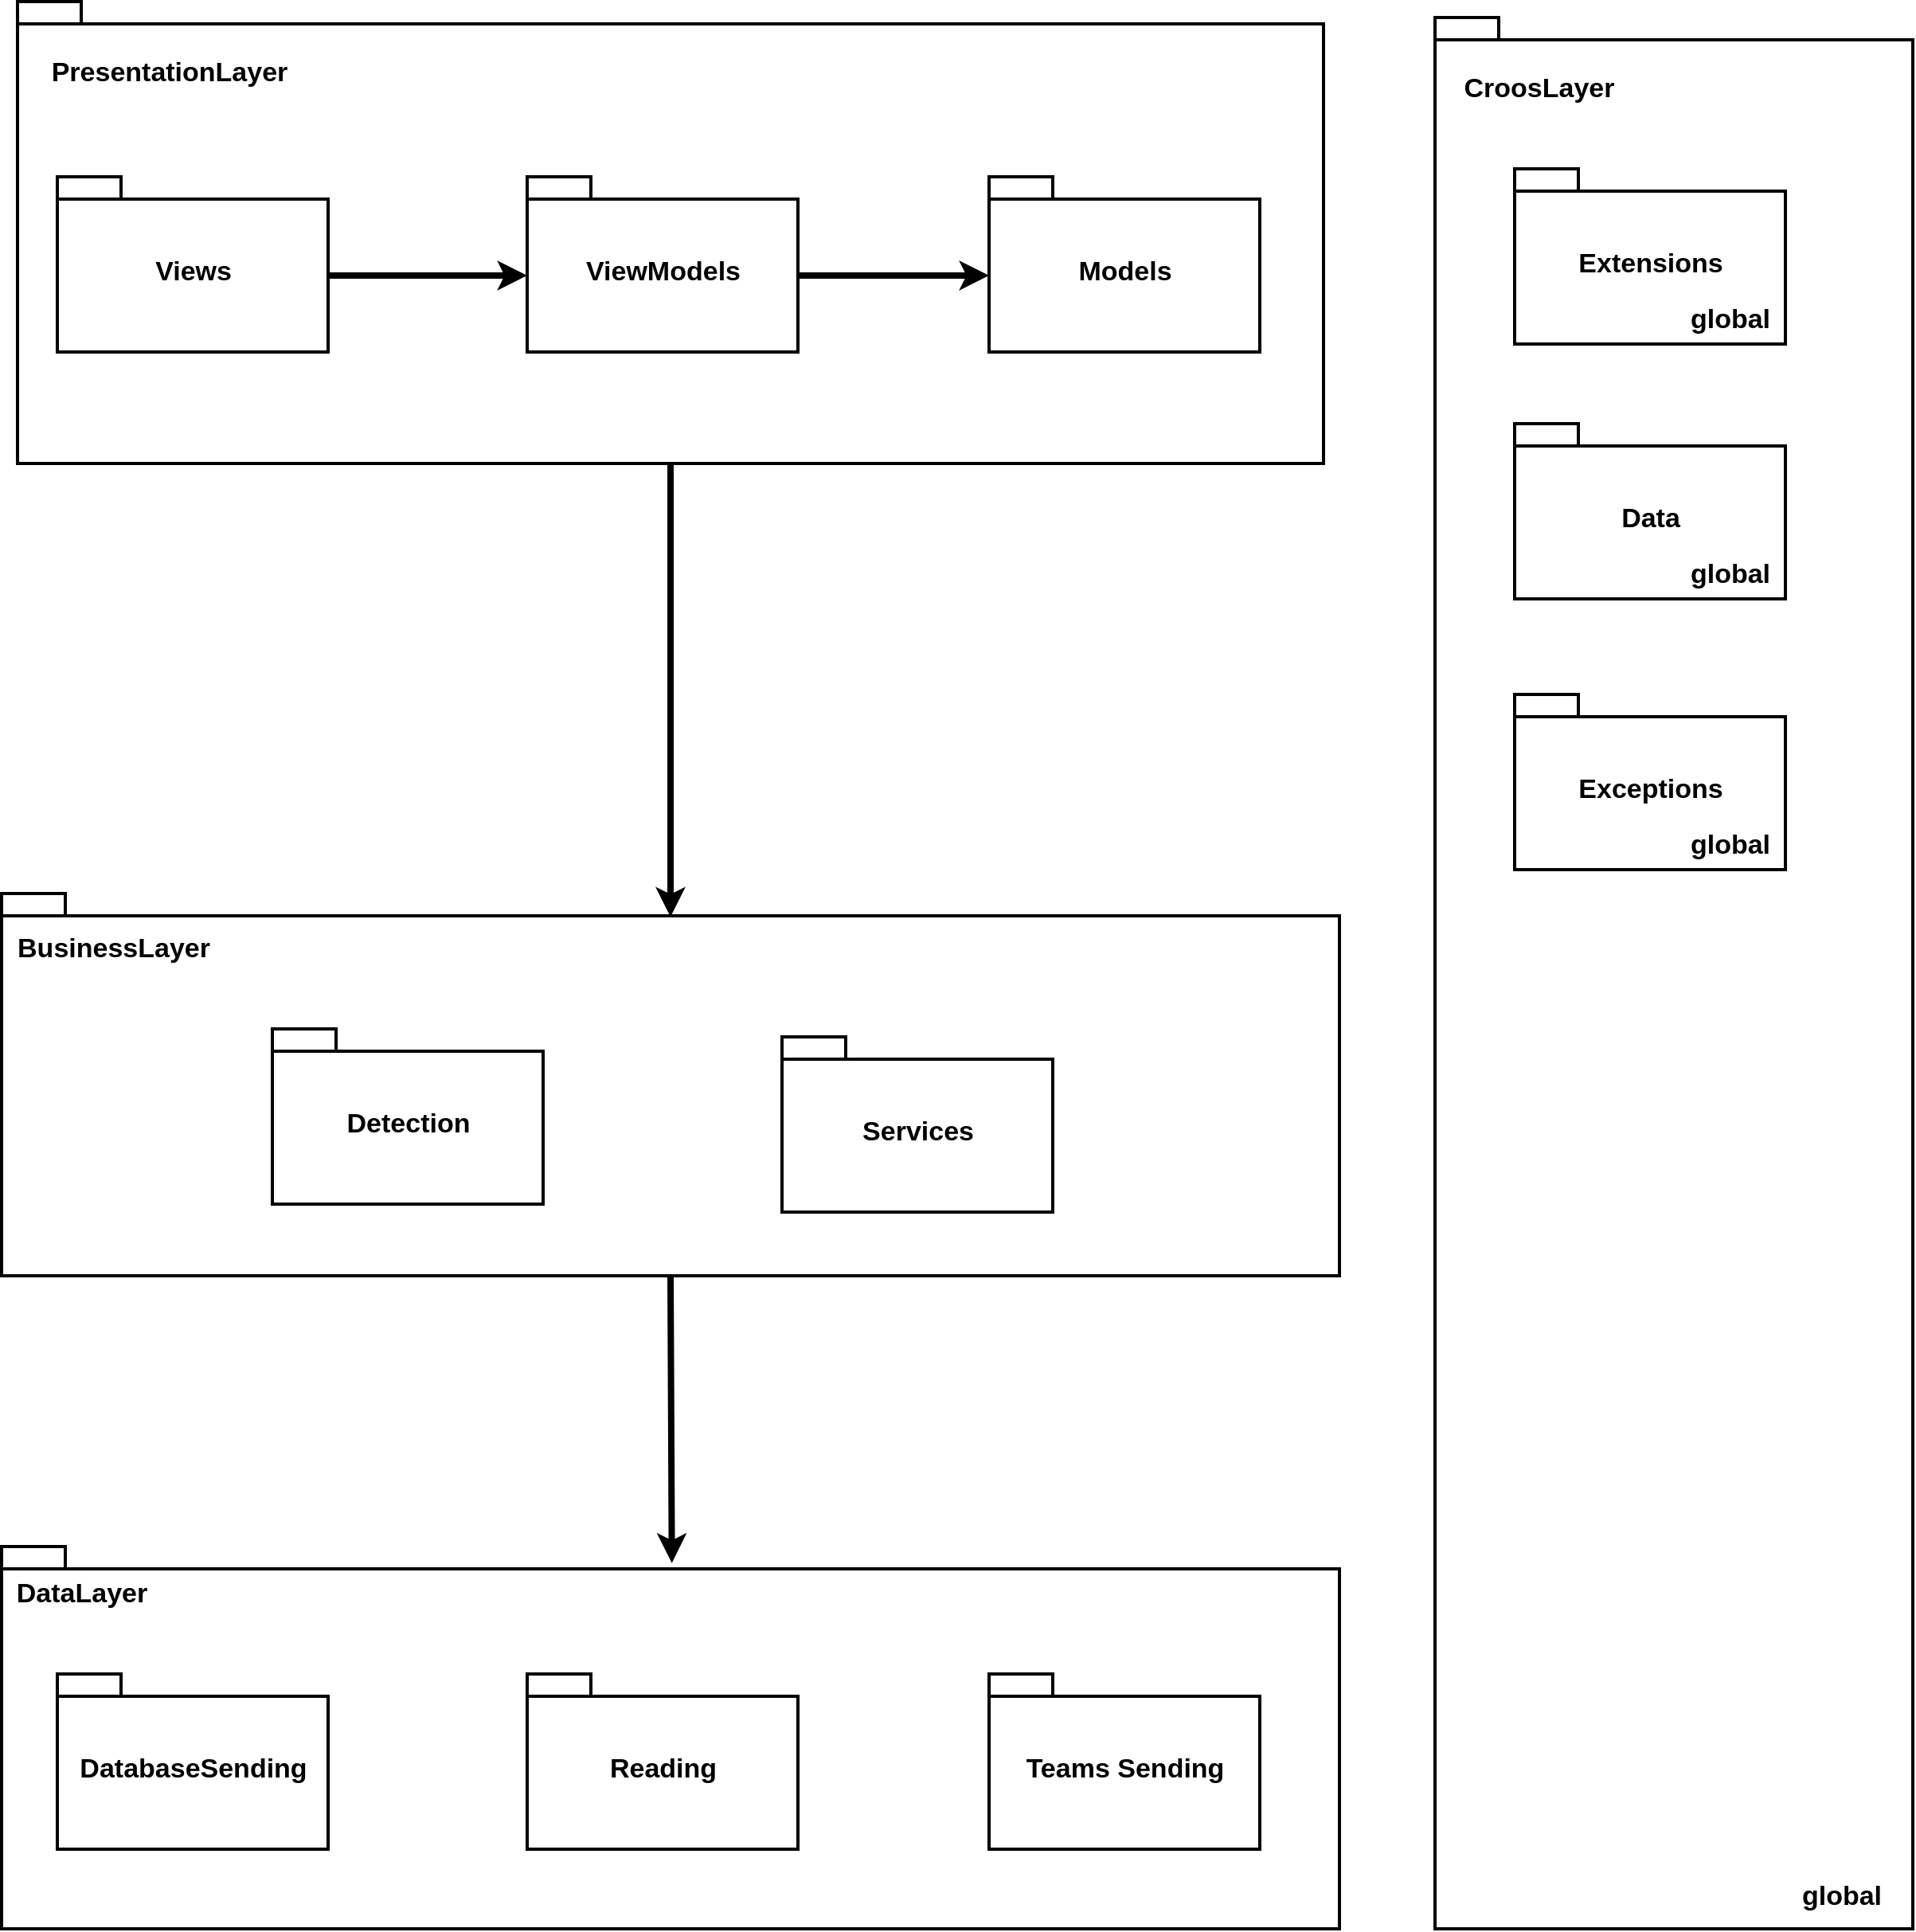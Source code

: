 <mxfile version="17.4.0" type="device" pages="12"><diagram id="uZn1nnilc6jTnXKqhV-1" name="Packets"><mxGraphModel dx="3197" dy="2484" grid="1" gridSize="10" guides="1" tooltips="1" connect="1" arrows="1" fold="1" page="1" pageScale="1" pageWidth="827" pageHeight="1169" math="0" shadow="0"><root><mxCell id="0"/><mxCell id="1" parent="0"/><mxCell id="rVHGTnqeHP26WArtt4Kz-37" style="edgeStyle=none;rounded=0;orthogonalLoop=1;jettySize=auto;html=1;exitX=0.5;exitY=1;exitDx=0;exitDy=0;exitPerimeter=0;fontSize=17;strokeWidth=4;entryX=0.5;entryY=0.061;entryDx=0;entryDy=0;entryPerimeter=0;" parent="1" source="rVHGTnqeHP26WArtt4Kz-1" target="rVHGTnqeHP26WArtt4Kz-3" edge="1"><mxGeometry relative="1" as="geometry"/></mxCell><mxCell id="rVHGTnqeHP26WArtt4Kz-1" value="" style="shape=folder;fontStyle=1;spacingTop=10;tabWidth=40;tabHeight=14;tabPosition=left;html=1;fontSize=17;fillColor=#FFFFFF;strokeWidth=2;" parent="1" vertex="1"><mxGeometry x="-160" y="-60" width="820" height="290" as="geometry"/></mxCell><mxCell id="rVHGTnqeHP26WArtt4Kz-2" value="PresentationLayer" style="text;html=1;align=center;verticalAlign=middle;resizable=0;points=[];autosize=1;strokeColor=none;fillColor=none;fontSize=17;fontStyle=1;strokeWidth=2;" parent="1" vertex="1"><mxGeometry x="-145" y="-30" width="160" height="30" as="geometry"/></mxCell><mxCell id="rVHGTnqeHP26WArtt4Kz-38" style="edgeStyle=none;rounded=0;orthogonalLoop=1;jettySize=auto;html=1;exitX=0.5;exitY=1;exitDx=0;exitDy=0;exitPerimeter=0;entryX=0.501;entryY=0.043;entryDx=0;entryDy=0;entryPerimeter=0;fontSize=17;strokeWidth=4;" parent="1" source="rVHGTnqeHP26WArtt4Kz-3" target="rVHGTnqeHP26WArtt4Kz-5" edge="1"><mxGeometry relative="1" as="geometry"/></mxCell><mxCell id="rVHGTnqeHP26WArtt4Kz-3" value="" style="shape=folder;fontStyle=1;spacingTop=10;tabWidth=40;tabHeight=14;tabPosition=left;html=1;fontSize=17;fillColor=#FFFFFF;strokeWidth=2;" parent="1" vertex="1"><mxGeometry x="-170" y="500" width="840" height="240" as="geometry"/></mxCell><mxCell id="rVHGTnqeHP26WArtt4Kz-4" value="BusinessLayer" style="text;html=1;align=center;verticalAlign=middle;resizable=0;points=[];autosize=1;strokeColor=none;fillColor=none;fontSize=17;fontStyle=1;strokeWidth=2;" parent="1" vertex="1"><mxGeometry x="-170" y="520" width="140" height="30" as="geometry"/></mxCell><mxCell id="rVHGTnqeHP26WArtt4Kz-5" value="" style="shape=folder;fontStyle=1;spacingTop=10;tabWidth=40;tabHeight=14;tabPosition=left;html=1;fontSize=17;fillColor=#FFFFFF;strokeWidth=2;" parent="1" vertex="1"><mxGeometry x="-170" y="910" width="840" height="240" as="geometry"/></mxCell><mxCell id="rVHGTnqeHP26WArtt4Kz-6" value="DataLayer" style="text;html=1;align=center;verticalAlign=middle;resizable=0;points=[];autosize=1;strokeColor=none;fillColor=none;fontSize=17;fontStyle=1;strokeWidth=2;" parent="1" vertex="1"><mxGeometry x="-170" y="925" width="100" height="30" as="geometry"/></mxCell><mxCell id="rVHGTnqeHP26WArtt4Kz-7" value="" style="shape=folder;fontStyle=1;spacingTop=10;tabWidth=40;tabHeight=14;tabPosition=left;html=1;fontSize=17;fillColor=#FFFFFF;strokeWidth=2;" parent="1" vertex="1"><mxGeometry x="730" y="-50" width="300" height="1200" as="geometry"/></mxCell><mxCell id="rVHGTnqeHP26WArtt4Kz-8" value="CroosLayer" style="text;html=1;align=center;verticalAlign=middle;resizable=0;points=[];autosize=1;strokeColor=none;fillColor=none;fontSize=17;fontStyle=1;strokeWidth=2;" parent="1" vertex="1"><mxGeometry x="740" y="-20" width="110" height="30" as="geometry"/></mxCell><mxCell id="rVHGTnqeHP26WArtt4Kz-12" style="edgeStyle=orthogonalEdgeStyle;rounded=0;orthogonalLoop=1;jettySize=auto;html=1;exitX=0;exitY=0;exitDx=170;exitDy=62;exitPerimeter=0;entryX=0;entryY=0;entryDx=0;entryDy=62;entryPerimeter=0;fontSize=17;strokeWidth=4;fontStyle=1" parent="1" source="rVHGTnqeHP26WArtt4Kz-9" target="rVHGTnqeHP26WArtt4Kz-10" edge="1"><mxGeometry relative="1" as="geometry"/></mxCell><mxCell id="rVHGTnqeHP26WArtt4Kz-9" value="Views" style="shape=folder;fontStyle=1;spacingTop=10;tabWidth=40;tabHeight=14;tabPosition=left;html=1;fontSize=17;fillColor=#FFFFFF;strokeWidth=2;" parent="1" vertex="1"><mxGeometry x="-135" y="50" width="170" height="110" as="geometry"/></mxCell><mxCell id="rVHGTnqeHP26WArtt4Kz-13" style="edgeStyle=orthogonalEdgeStyle;rounded=0;orthogonalLoop=1;jettySize=auto;html=1;exitX=0;exitY=0;exitDx=170;exitDy=62;exitPerimeter=0;entryX=0;entryY=0;entryDx=0;entryDy=62;entryPerimeter=0;fontSize=17;strokeWidth=4;fontStyle=1" parent="1" source="rVHGTnqeHP26WArtt4Kz-10" target="rVHGTnqeHP26WArtt4Kz-11" edge="1"><mxGeometry relative="1" as="geometry"/></mxCell><mxCell id="rVHGTnqeHP26WArtt4Kz-10" value="ViewModels" style="shape=folder;fontStyle=1;spacingTop=10;tabWidth=40;tabHeight=14;tabPosition=left;html=1;fontSize=17;fillColor=#FFFFFF;strokeWidth=2;" parent="1" vertex="1"><mxGeometry x="160" y="50" width="170" height="110" as="geometry"/></mxCell><mxCell id="rVHGTnqeHP26WArtt4Kz-11" value="Models" style="shape=folder;fontStyle=1;spacingTop=10;tabWidth=40;tabHeight=14;tabPosition=left;html=1;fontSize=17;fillColor=#FFFFFF;strokeWidth=2;" parent="1" vertex="1"><mxGeometry x="450" y="50" width="170" height="110" as="geometry"/></mxCell><mxCell id="rVHGTnqeHP26WArtt4Kz-16" value="Detection" style="shape=folder;fontStyle=1;spacingTop=10;tabWidth=40;tabHeight=14;tabPosition=left;html=1;fontSize=17;fillColor=#FFFFFF;strokeWidth=2;" parent="1" vertex="1"><mxGeometry y="585" width="170" height="110" as="geometry"/></mxCell><mxCell id="rVHGTnqeHP26WArtt4Kz-18" value="DatabaseSending" style="shape=folder;fontStyle=1;spacingTop=10;tabWidth=40;tabHeight=14;tabPosition=left;html=1;fontSize=17;fillColor=#FFFFFF;strokeWidth=2;" parent="1" vertex="1"><mxGeometry x="-135" y="990" width="170" height="110" as="geometry"/></mxCell><mxCell id="rVHGTnqeHP26WArtt4Kz-19" value="Teams Sending" style="shape=folder;fontStyle=1;spacingTop=10;tabWidth=40;tabHeight=14;tabPosition=left;html=1;fontSize=17;fillColor=#FFFFFF;strokeWidth=2;" parent="1" vertex="1"><mxGeometry x="450" y="990" width="170" height="110" as="geometry"/></mxCell><mxCell id="rVHGTnqeHP26WArtt4Kz-20" value="Reading" style="shape=folder;fontStyle=1;spacingTop=10;tabWidth=40;tabHeight=14;tabPosition=left;html=1;fontSize=17;fillColor=#FFFFFF;strokeWidth=2;" parent="1" vertex="1"><mxGeometry x="160" y="990" width="170" height="110" as="geometry"/></mxCell><mxCell id="rVHGTnqeHP26WArtt4Kz-21" value="Services" style="shape=folder;fontStyle=1;spacingTop=10;tabWidth=40;tabHeight=14;tabPosition=left;html=1;fontSize=17;fillColor=#FFFFFF;strokeWidth=2;" parent="1" vertex="1"><mxGeometry x="320" y="590" width="170" height="110" as="geometry"/></mxCell><mxCell id="rVHGTnqeHP26WArtt4Kz-29" value="global" style="text;html=1;align=center;verticalAlign=middle;resizable=0;points=[];autosize=1;strokeColor=none;fillColor=none;fontSize=17;fontStyle=1;strokeWidth=2;" parent="1" vertex="1"><mxGeometry x="950" y="1115" width="70" height="30" as="geometry"/></mxCell><mxCell id="rVHGTnqeHP26WArtt4Kz-34" value="Extensions" style="shape=folder;fontStyle=1;spacingTop=10;tabWidth=40;tabHeight=14;tabPosition=left;html=1;fontSize=17;strokeWidth=2;" parent="1" vertex="1"><mxGeometry x="780" y="45" width="170" height="110" as="geometry"/></mxCell><mxCell id="rVHGTnqeHP26WArtt4Kz-35" value="Data" style="shape=folder;fontStyle=1;spacingTop=10;tabWidth=40;tabHeight=14;tabPosition=left;html=1;fontSize=17;strokeWidth=2;" parent="1" vertex="1"><mxGeometry x="780" y="205" width="170" height="110" as="geometry"/></mxCell><mxCell id="rVHGTnqeHP26WArtt4Kz-36" value="Exceptions" style="shape=folder;fontStyle=1;spacingTop=10;tabWidth=40;tabHeight=14;tabPosition=left;html=1;fontSize=17;strokeWidth=2;" parent="1" vertex="1"><mxGeometry x="780" y="375" width="170" height="110" as="geometry"/></mxCell><mxCell id="w_6dGy4madWuGHvE8Zjz-3" value="global" style="text;html=1;align=center;verticalAlign=middle;resizable=0;points=[];autosize=1;strokeColor=none;fillColor=none;fontSize=17;fontStyle=1;strokeWidth=2;" parent="1" vertex="1"><mxGeometry x="880" y="455" width="70" height="30" as="geometry"/></mxCell><mxCell id="w_6dGy4madWuGHvE8Zjz-4" value="global" style="text;html=1;align=center;verticalAlign=middle;resizable=0;points=[];autosize=1;strokeColor=none;fillColor=none;fontSize=17;fontStyle=1;strokeWidth=2;" parent="1" vertex="1"><mxGeometry x="880" y="285" width="70" height="30" as="geometry"/></mxCell><mxCell id="w_6dGy4madWuGHvE8Zjz-5" value="global" style="text;html=1;align=center;verticalAlign=middle;resizable=0;points=[];autosize=1;strokeColor=none;fillColor=none;fontSize=17;fontStyle=1;strokeWidth=2;" parent="1" vertex="1"><mxGeometry x="880" y="125" width="70" height="30" as="geometry"/></mxCell></root></mxGraphModel></diagram><diagram id="lVbMk45v3q8_m3Y6EUMq" name="Models"><mxGraphModel dx="2605" dy="986" grid="1" gridSize="10" guides="1" tooltips="1" connect="1" arrows="1" fold="1" page="1" pageScale="1" pageWidth="827" pageHeight="1169" math="0" shadow="0"><root><mxCell id="0"/><mxCell id="1" parent="0"/><mxCell id="05B9P-WUZT3QeuVyk3-e-6" value="Хранит" style="edgeStyle=orthogonalEdgeStyle;rounded=0;orthogonalLoop=1;jettySize=auto;html=1;exitX=1;exitY=0.5;exitDx=0;exitDy=0;entryX=0.25;entryY=1;entryDx=0;entryDy=0;fontSize=17;endArrow=block;endFill=1;startSize=6;endSize=14;strokeWidth=2;" parent="1" source="Pwsf_MeEl19vd4MY9JQ1-3" target="05B9P-WUZT3QeuVyk3-e-4" edge="1"><mxGeometry relative="1" as="geometry"><Array as="points"><mxPoint x="690" y="540"/></Array></mxGeometry></mxCell><mxCell id="05B9P-WUZT3QeuVyk3-e-19" value="Создаёт" style="edgeStyle=orthogonalEdgeStyle;rounded=0;orthogonalLoop=1;jettySize=auto;html=1;exitX=1;exitY=0.75;exitDx=0;exitDy=0;fontSize=17;endArrow=block;endFill=1;startSize=6;endSize=14;strokeWidth=2;entryX=0.5;entryY=0;entryDx=0;entryDy=0;" parent="1" source="05B9P-WUZT3QeuVyk3-e-4" target="05B9P-WUZT3QeuVyk3-e-20" edge="1"><mxGeometry relative="1" as="geometry"><mxPoint x="390" y="670" as="targetPoint"/></mxGeometry></mxCell><mxCell id="Pwsf_MeEl19vd4MY9JQ1-3" value="DetectionZonesModel" style="rounded=0;whiteSpace=wrap;html=1;fontSize=17;fontStyle=1" parent="1" vertex="1"><mxGeometry x="290" y="500" width="200" height="80" as="geometry"/></mxCell><mxCell id="05B9P-WUZT3QeuVyk3-e-10" value="Создаёт" style="edgeStyle=orthogonalEdgeStyle;rounded=0;orthogonalLoop=1;jettySize=auto;html=1;exitX=0.5;exitY=0;exitDx=0;exitDy=0;entryX=0.5;entryY=1;entryDx=0;entryDy=0;fontSize=17;endArrow=block;endFill=1;startSize=6;endSize=14;strokeWidth=2;" parent="1" source="Pwsf_MeEl19vd4MY9JQ1-7" target="05B9P-WUZT3QeuVyk3-e-4" edge="1"><mxGeometry relative="1" as="geometry"/></mxCell><mxCell id="Pwsf_MeEl19vd4MY9JQ1-7" value="ZoneFactory" style="rounded=0;whiteSpace=wrap;html=1;fontSize=17;fontStyle=1" parent="1" vertex="1"><mxGeometry x="640" y="600" width="200" height="80" as="geometry"/></mxCell><mxCell id="Pwsf_MeEl19vd4MY9JQ1-8" value="SettingsModel" style="rounded=0;whiteSpace=wrap;html=1;fontSize=17;fontStyle=1" parent="1" vertex="1"><mxGeometry x="50" y="360" width="200" height="80" as="geometry"/></mxCell><mxCell id="05B9P-WUZT3QeuVyk3-e-18" value="Создаёт" style="edgeStyle=orthogonalEdgeStyle;rounded=0;orthogonalLoop=1;jettySize=auto;html=1;exitX=0.5;exitY=1;exitDx=0;exitDy=0;entryX=0.5;entryY=0;entryDx=0;entryDy=0;fontSize=17;endArrow=block;endFill=1;startSize=6;endSize=14;strokeWidth=2;" parent="1" source="05B9P-WUZT3QeuVyk3-e-1" target="05B9P-WUZT3QeuVyk3-e-17" edge="1"><mxGeometry relative="1" as="geometry"/></mxCell><mxCell id="05B9P-WUZT3QeuVyk3-e-1" value="DetectionModel" style="rounded=0;whiteSpace=wrap;html=1;fontSize=17;fontStyle=1" parent="1" vertex="1"><mxGeometry x="50" y="500" width="200" height="80" as="geometry"/></mxCell><mxCell id="05B9P-WUZT3QeuVyk3-e-4" value="Zone" style="rounded=0;whiteSpace=wrap;html=1;fontSize=17;fontStyle=1" parent="1" vertex="1"><mxGeometry x="640" y="420" width="200" height="80" as="geometry"/></mxCell><mxCell id="BBI9Ho5Rjt9mncwX-5yS-2" style="edgeStyle=orthogonalEdgeStyle;rounded=0;orthogonalLoop=1;jettySize=auto;html=1;exitX=0.5;exitY=1;exitDx=0;exitDy=0;entryX=0.5;entryY=0;entryDx=0;entryDy=0;fontSize=17;endArrow=block;endFill=1;startSize=6;endSize=14;strokeWidth=2;" parent="1" source="05B9P-WUZT3QeuVyk3-e-11" target="BBI9Ho5Rjt9mncwX-5yS-1" edge="1"><mxGeometry relative="1" as="geometry"/></mxCell><mxCell id="BBI9Ho5Rjt9mncwX-5yS-3" value="Создаёт" style="edgeLabel;html=1;align=center;verticalAlign=middle;resizable=0;points=[];fontSize=17;" parent="BBI9Ho5Rjt9mncwX-5yS-2" vertex="1" connectable="0"><mxGeometry x="-0.268" relative="1" as="geometry"><mxPoint as="offset"/></mxGeometry></mxCell><mxCell id="05B9P-WUZT3QeuVyk3-e-11" value="QueriesModel" style="rounded=0;whiteSpace=wrap;html=1;fontSize=17;fontStyle=1" parent="1" vertex="1"><mxGeometry x="-200" y="500" width="200" height="80" as="geometry"/></mxCell><mxCell id="05B9P-WUZT3QeuVyk3-e-17" value="HumanWithRoi" style="rounded=0;whiteSpace=wrap;html=1;fontSize=17;fontStyle=1" parent="1" vertex="1"><mxGeometry x="50" y="670" width="200" height="80" as="geometry"/></mxCell><mxCell id="05B9P-WUZT3QeuVyk3-e-20" value="HumanCheckResult" style="rounded=0;whiteSpace=wrap;html=1;fontSize=17;fontStyle=1" parent="1" vertex="1"><mxGeometry x="800" y="760" width="200" height="80" as="geometry"/></mxCell><mxCell id="RXeYNyWutmVe1sx_dvgy-1" value="SelectableBodyPart" style="rounded=0;whiteSpace=wrap;html=1;fontSize=17;fontStyle=1" parent="1" vertex="1"><mxGeometry x="640" y="200" width="200" height="80" as="geometry"/></mxCell><mxCell id="RXeYNyWutmVe1sx_dvgy-4" value="Создаёт" style="edgeStyle=orthogonalEdgeStyle;rounded=0;orthogonalLoop=1;jettySize=auto;html=1;exitX=1;exitY=0.5;exitDx=0;exitDy=0;entryX=1;entryY=0.5;entryDx=0;entryDy=0;fontSize=17;endArrow=block;endFill=1;startSize=6;endSize=14;strokeWidth=2;" parent="1" source="05B9P-WUZT3QeuVyk3-e-4" target="RXeYNyWutmVe1sx_dvgy-1" edge="1"><mxGeometry relative="1" as="geometry"><mxPoint x="750" y="610" as="sourcePoint"/><mxPoint x="750" y="510" as="targetPoint"/><Array as="points"><mxPoint x="910" y="460"/><mxPoint x="910" y="240"/></Array></mxGeometry></mxCell><mxCell id="BBI9Ho5Rjt9mncwX-5yS-4" value="Анализирует" style="edgeStyle=orthogonalEdgeStyle;rounded=0;orthogonalLoop=1;jettySize=auto;html=1;exitX=1;exitY=0.5;exitDx=0;exitDy=0;entryX=0;entryY=0.5;entryDx=0;entryDy=0;fontSize=17;endArrow=block;endFill=1;startSize=6;endSize=14;strokeWidth=2;" parent="1" source="BBI9Ho5Rjt9mncwX-5yS-1" target="05B9P-WUZT3QeuVyk3-e-20" edge="1"><mxGeometry relative="1" as="geometry"/></mxCell><mxCell id="BBI9Ho5Rjt9mncwX-5yS-1" value="Query" style="rounded=0;whiteSpace=wrap;html=1;fontSize=17;fontStyle=1" parent="1" vertex="1"><mxGeometry x="-200" y="760" width="200" height="80" as="geometry"/></mxCell></root></mxGraphModel></diagram><diagram id="eccBWpAx4H5GI1JZVXms" name="ViewModels"><mxGraphModel dx="2500" dy="2097" grid="1" gridSize="10" guides="1" tooltips="1" connect="1" arrows="1" fold="1" page="1" pageScale="1" pageWidth="827" pageHeight="1169" math="0" shadow="0"><root><mxCell id="0"/><mxCell id="1" parent="0"/><mxCell id="mF8u1LyoYfnVITgFCpwh-1" value="ShellViewModel" style="rounded=0;whiteSpace=wrap;html=1;fontSize=17;fontStyle=1" parent="1" vertex="1"><mxGeometry x="80" y="120" width="200" height="80" as="geometry"/></mxCell><mxCell id="mF8u1LyoYfnVITgFCpwh-2" value="ZoneConsumer" style="rounded=0;whiteSpace=wrap;html=1;fontSize=17;fontStyle=1" parent="1" vertex="1"><mxGeometry x="-170" y="120" width="200" height="80" as="geometry"/></mxCell><mxCell id="cVGPGwTRxzzX_lsUKX8O-2" value="DetectionZonesViewModel" style="rounded=0;whiteSpace=wrap;html=1;fontSize=17;fontStyle=1" parent="1" vertex="1"><mxGeometry x="80" y="-40" width="220" height="80" as="geometry"/></mxCell><mxCell id="cVGPGwTRxzzX_lsUKX8O-4" value="OpenCameraDialogViewModel" style="rounded=0;whiteSpace=wrap;html=1;fontSize=17;fontStyle=1" parent="1" vertex="1"><mxGeometry x="360" y="-40" width="280" height="80" as="geometry"/></mxCell><mxCell id="cVGPGwTRxzzX_lsUKX8O-9" style="edgeStyle=orthogonalEdgeStyle;rounded=0;orthogonalLoop=1;jettySize=auto;html=1;exitX=0.5;exitY=0;exitDx=0;exitDy=0;fontSize=17;endArrow=block;endFill=0;startSize=6;endSize=14;strokeWidth=2;entryX=0;entryY=0.5;entryDx=0;entryDy=0;" parent="1" source="cVGPGwTRxzzX_lsUKX8O-5" target="mF8u1LyoYfnVITgFCpwh-2" edge="1"><mxGeometry relative="1" as="geometry"><mxPoint x="-200" y="200" as="targetPoint"/><Array as="points"><mxPoint x="-250" y="160"/></Array></mxGeometry></mxCell><mxCell id="Gm1gbn7dVcfFZR_8BNUo-9" value="Наследует" style="edgeLabel;html=1;align=center;verticalAlign=middle;resizable=0;points=[];fontSize=17;" parent="cVGPGwTRxzzX_lsUKX8O-9" vertex="1" connectable="0"><mxGeometry x="-0.684" relative="1" as="geometry"><mxPoint as="offset"/></mxGeometry></mxCell><mxCell id="cVGPGwTRxzzX_lsUKX8O-5" value="DetectionViewModel" style="rounded=0;whiteSpace=wrap;html=1;fontSize=17;fontStyle=1" parent="1" vertex="1"><mxGeometry x="-350" y="240" width="200" height="80" as="geometry"/></mxCell><mxCell id="cVGPGwTRxzzX_lsUKX8O-8" style="edgeStyle=orthogonalEdgeStyle;rounded=0;orthogonalLoop=1;jettySize=auto;html=1;exitX=0.5;exitY=1;exitDx=0;exitDy=0;entryX=0;entryY=0.5;entryDx=0;entryDy=0;fontSize=17;endArrow=block;endFill=0;startSize=6;endSize=14;strokeWidth=2;" parent="1" source="cVGPGwTRxzzX_lsUKX8O-7" target="mF8u1LyoYfnVITgFCpwh-2" edge="1"><mxGeometry relative="1" as="geometry"/></mxCell><mxCell id="Gm1gbn7dVcfFZR_8BNUo-10" value="Наследует" style="edgeLabel;html=1;align=center;verticalAlign=middle;resizable=0;points=[];fontSize=17;" parent="cVGPGwTRxzzX_lsUKX8O-8" vertex="1" connectable="0"><mxGeometry x="-0.838" y="-1" relative="1" as="geometry"><mxPoint x="1" y="6" as="offset"/></mxGeometry></mxCell><mxCell id="cVGPGwTRxzzX_lsUKX8O-7" value="ZonesViewModel" style="rounded=0;whiteSpace=wrap;html=1;fontSize=17;fontStyle=1" parent="1" vertex="1"><mxGeometry x="-360" y="20" width="220" height="80" as="geometry"/></mxCell><mxCell id="cVGPGwTRxzzX_lsUKX8O-11" value="HumansViewModel" style="rounded=0;whiteSpace=wrap;html=1;fontSize=17;fontStyle=1" parent="1" vertex="1"><mxGeometry x="360" y="120" width="220" height="80" as="geometry"/></mxCell><mxCell id="cVGPGwTRxzzX_lsUKX8O-13" value="SettingsViewModel" style="rounded=0;whiteSpace=wrap;html=1;fontSize=17;fontStyle=1" parent="1" vertex="1"><mxGeometry x="80" y="280" width="200" height="80" as="geometry"/></mxCell><mxCell id="toN-zKefWfEr1zlp0T6L-4" value="&lt;span&gt;QueriesViewModel&lt;/span&gt;" style="rounded=0;whiteSpace=wrap;html=1;fontSize=17;fontStyle=1" vertex="1" parent="1"><mxGeometry x="360" y="280" width="200" height="80" as="geometry"/></mxCell></root></mxGraphModel></diagram><diagram id="ZwteJK--eHnxEDnkf1O6" name="Views"><mxGraphModel dx="2249" dy="789" grid="1" gridSize="10" guides="1" tooltips="1" connect="1" arrows="1" fold="1" page="1" pageScale="1" pageWidth="827" pageHeight="1169" math="0" shadow="0"><root><mxCell id="0"/><mxCell id="1" parent="0"/><mxCell id="0LN0Os0TlgbcNT7TuWBF-3" style="edgeStyle=orthogonalEdgeStyle;rounded=0;orthogonalLoop=1;jettySize=auto;html=1;exitX=0.5;exitY=0;exitDx=0;exitDy=0;entryX=0.5;entryY=1;entryDx=0;entryDy=0;fontSize=17;endArrow=block;endFill=1;startSize=6;endSize=14;strokeWidth=2;" parent="1" source="0LN0Os0TlgbcNT7TuWBF-1" target="0LN0Os0TlgbcNT7TuWBF-2" edge="1"><mxGeometry relative="1" as="geometry"/></mxCell><mxCell id="c0GDDBGlBjeldphuzk5E-3" value="Создаёт" style="edgeLabel;html=1;align=center;verticalAlign=middle;resizable=0;points=[];fontSize=17;" parent="0LN0Os0TlgbcNT7TuWBF-3" vertex="1" connectable="0"><mxGeometry x="-0.268" y="-2" relative="1" as="geometry"><mxPoint as="offset"/></mxGeometry></mxCell><mxCell id="0LN0Os0TlgbcNT7TuWBF-17" style="edgeStyle=orthogonalEdgeStyle;rounded=0;orthogonalLoop=1;jettySize=auto;html=1;exitX=0;exitY=0.5;exitDx=0;exitDy=0;entryX=1;entryY=0.5;entryDx=0;entryDy=0;fontSize=17;endArrow=block;endFill=1;startSize=6;endSize=14;strokeWidth=2;" parent="1" source="0LN0Os0TlgbcNT7TuWBF-1" target="0LN0Os0TlgbcNT7TuWBF-16" edge="1"><mxGeometry relative="1" as="geometry"/></mxCell><mxCell id="c0GDDBGlBjeldphuzk5E-1" value="Создаёт" style="edgeLabel;html=1;align=center;verticalAlign=middle;resizable=0;points=[];fontSize=17;" parent="0LN0Os0TlgbcNT7TuWBF-17" vertex="1" connectable="0"><mxGeometry x="-0.148" relative="1" as="geometry"><mxPoint as="offset"/></mxGeometry></mxCell><mxCell id="0LN0Os0TlgbcNT7TuWBF-19" value="Создаёт" style="edgeStyle=orthogonalEdgeStyle;rounded=0;orthogonalLoop=1;jettySize=auto;html=1;exitX=1;exitY=0.5;exitDx=0;exitDy=0;entryX=0;entryY=0.5;entryDx=0;entryDy=0;fontSize=17;endArrow=block;endFill=1;startSize=6;endSize=14;strokeWidth=2;" parent="1" source="0LN0Os0TlgbcNT7TuWBF-1" target="0LN0Os0TlgbcNT7TuWBF-18" edge="1"><mxGeometry relative="1" as="geometry"/></mxCell><mxCell id="0LN0Os0TlgbcNT7TuWBF-21" style="edgeStyle=orthogonalEdgeStyle;rounded=0;orthogonalLoop=1;jettySize=auto;html=1;exitX=0.5;exitY=1;exitDx=0;exitDy=0;entryX=0.5;entryY=0;entryDx=0;entryDy=0;fontSize=17;endArrow=block;endFill=1;startSize=6;endSize=14;strokeWidth=2;" parent="1" source="0LN0Os0TlgbcNT7TuWBF-1" target="0LN0Os0TlgbcNT7TuWBF-20" edge="1"><mxGeometry relative="1" as="geometry"/></mxCell><mxCell id="c0GDDBGlBjeldphuzk5E-2" value="Создаёт" style="edgeLabel;html=1;align=center;verticalAlign=middle;resizable=0;points=[];fontSize=17;" parent="0LN0Os0TlgbcNT7TuWBF-21" vertex="1" connectable="0"><mxGeometry x="-0.256" y="4" relative="1" as="geometry"><mxPoint as="offset"/></mxGeometry></mxCell><mxCell id="0LN0Os0TlgbcNT7TuWBF-1" value="Shell" style="rounded=0;whiteSpace=wrap;html=1;fontSize=17;" parent="1" vertex="1"><mxGeometry x="280" y="400" width="120" height="60" as="geometry"/></mxCell><mxCell id="0LN0Os0TlgbcNT7TuWBF-14" style="edgeStyle=orthogonalEdgeStyle;rounded=0;orthogonalLoop=1;jettySize=auto;html=1;exitX=1;exitY=0.5;exitDx=0;exitDy=0;entryX=0;entryY=0.5;entryDx=0;entryDy=0;fontSize=17;endArrow=block;endFill=1;startSize=6;endSize=14;strokeWidth=2;" parent="1" source="0LN0Os0TlgbcNT7TuWBF-2" target="0LN0Os0TlgbcNT7TuWBF-7" edge="1"><mxGeometry relative="1" as="geometry"/></mxCell><mxCell id="c0GDDBGlBjeldphuzk5E-4" value="Создаёт" style="edgeLabel;html=1;align=center;verticalAlign=middle;resizable=0;points=[];fontSize=17;" parent="0LN0Os0TlgbcNT7TuWBF-14" vertex="1" connectable="0"><mxGeometry x="-0.082" relative="1" as="geometry"><mxPoint as="offset"/></mxGeometry></mxCell><mxCell id="0LN0Os0TlgbcNT7TuWBF-15" style="edgeStyle=orthogonalEdgeStyle;rounded=0;orthogonalLoop=1;jettySize=auto;html=1;exitX=0.75;exitY=0;exitDx=0;exitDy=0;entryX=0.5;entryY=1;entryDx=0;entryDy=0;fontSize=17;endArrow=block;endFill=1;startSize=6;endSize=14;strokeWidth=2;" parent="1" source="0LN0Os0TlgbcNT7TuWBF-2" target="0LN0Os0TlgbcNT7TuWBF-5" edge="1"><mxGeometry relative="1" as="geometry"><Array as="points"><mxPoint x="382" y="200"/><mxPoint x="455" y="200"/></Array></mxGeometry></mxCell><mxCell id="c0GDDBGlBjeldphuzk5E-7" value="Создаёт" style="edgeLabel;html=1;align=center;verticalAlign=middle;resizable=0;points=[];fontSize=17;" parent="0LN0Os0TlgbcNT7TuWBF-15" vertex="1" connectable="0"><mxGeometry x="-0.209" relative="1" as="geometry"><mxPoint as="offset"/></mxGeometry></mxCell><mxCell id="0LN0Os0TlgbcNT7TuWBF-24" style="edgeStyle=orthogonalEdgeStyle;rounded=0;orthogonalLoop=1;jettySize=auto;html=1;exitX=0.25;exitY=0;exitDx=0;exitDy=0;entryX=0.5;entryY=1;entryDx=0;entryDy=0;fontSize=17;endArrow=block;endFill=1;startSize=6;endSize=14;strokeWidth=2;" parent="1" source="0LN0Os0TlgbcNT7TuWBF-2" target="0LN0Os0TlgbcNT7TuWBF-23" edge="1"><mxGeometry relative="1" as="geometry"><Array as="points"><mxPoint x="298" y="200"/><mxPoint x="205" y="200"/></Array></mxGeometry></mxCell><mxCell id="c0GDDBGlBjeldphuzk5E-6" value="Создаёт" style="edgeLabel;html=1;align=center;verticalAlign=middle;resizable=0;points=[];fontSize=17;" parent="0LN0Os0TlgbcNT7TuWBF-24" vertex="1" connectable="0"><mxGeometry x="0.175" y="-3" relative="1" as="geometry"><mxPoint as="offset"/></mxGeometry></mxCell><mxCell id="0LN0Os0TlgbcNT7TuWBF-29" style="edgeStyle=orthogonalEdgeStyle;rounded=0;orthogonalLoop=1;jettySize=auto;html=1;exitX=0;exitY=0.5;exitDx=0;exitDy=0;entryX=1;entryY=0.5;entryDx=0;entryDy=0;fontSize=17;endArrow=block;endFill=1;startSize=6;endSize=14;strokeWidth=2;" parent="1" source="0LN0Os0TlgbcNT7TuWBF-2" target="0LN0Os0TlgbcNT7TuWBF-28" edge="1"><mxGeometry relative="1" as="geometry"/></mxCell><mxCell id="c0GDDBGlBjeldphuzk5E-5" value="Создаёт" style="edgeLabel;html=1;align=center;verticalAlign=middle;resizable=0;points=[];fontSize=17;" parent="0LN0Os0TlgbcNT7TuWBF-29" vertex="1" connectable="0"><mxGeometry x="-0.102" y="-1" relative="1" as="geometry"><mxPoint as="offset"/></mxGeometry></mxCell><mxCell id="0LN0Os0TlgbcNT7TuWBF-2" value="DetectionControl" style="rounded=0;whiteSpace=wrap;html=1;fontSize=17;" parent="1" vertex="1"><mxGeometry x="255" y="240" width="170" height="60" as="geometry"/></mxCell><mxCell id="0LN0Os0TlgbcNT7TuWBF-5" value="DetectionZonesControl" style="rounded=0;whiteSpace=wrap;html=1;fontSize=17;" parent="1" vertex="1"><mxGeometry x="350" y="80" width="210" height="60" as="geometry"/></mxCell><mxCell id="0LN0Os0TlgbcNT7TuWBF-10" style="edgeStyle=orthogonalEdgeStyle;rounded=0;orthogonalLoop=1;jettySize=auto;html=1;exitX=0.5;exitY=0;exitDx=0;exitDy=0;entryX=0.5;entryY=1;entryDx=0;entryDy=0;fontSize=17;endArrow=block;endFill=1;startSize=6;endSize=14;strokeWidth=2;" parent="1" source="0LN0Os0TlgbcNT7TuWBF-7" target="0LN0Os0TlgbcNT7TuWBF-8" edge="1"><mxGeometry relative="1" as="geometry"/></mxCell><mxCell id="c0GDDBGlBjeldphuzk5E-10" value="Создаёт" style="edgeLabel;html=1;align=center;verticalAlign=middle;resizable=0;points=[];fontSize=17;" parent="0LN0Os0TlgbcNT7TuWBF-10" vertex="1" connectable="0"><mxGeometry x="-0.196" y="2" relative="1" as="geometry"><mxPoint as="offset"/></mxGeometry></mxCell><mxCell id="0LN0Os0TlgbcNT7TuWBF-11" style="edgeStyle=orthogonalEdgeStyle;rounded=0;orthogonalLoop=1;jettySize=auto;html=1;exitX=1;exitY=0.5;exitDx=0;exitDy=0;entryX=0;entryY=0.5;entryDx=0;entryDy=0;fontSize=17;endArrow=block;endFill=1;startSize=6;endSize=14;strokeWidth=2;" parent="1" source="0LN0Os0TlgbcNT7TuWBF-7" target="0LN0Os0TlgbcNT7TuWBF-9" edge="1"><mxGeometry relative="1" as="geometry"/></mxCell><mxCell id="c0GDDBGlBjeldphuzk5E-11" value="Создаёт" style="edgeLabel;html=1;align=center;verticalAlign=middle;resizable=0;points=[];fontSize=17;" parent="0LN0Os0TlgbcNT7TuWBF-11" vertex="1" connectable="0"><mxGeometry x="-0.191" y="-2" relative="1" as="geometry"><mxPoint as="offset"/></mxGeometry></mxCell><mxCell id="0LN0Os0TlgbcNT7TuWBF-7" value="DrawingZonesControl" style="rounded=0;whiteSpace=wrap;html=1;fontSize=17;" parent="1" vertex="1"><mxGeometry x="600" y="240" width="200" height="60" as="geometry"/></mxCell><mxCell id="0LN0Os0TlgbcNT7TuWBF-8" value="ZonePoint" style="rounded=0;whiteSpace=wrap;html=1;fontSize=17;" parent="1" vertex="1"><mxGeometry x="600" y="80" width="200" height="60" as="geometry"/></mxCell><mxCell id="0LN0Os0TlgbcNT7TuWBF-9" value="ZonePolygon" style="rounded=0;whiteSpace=wrap;html=1;fontSize=17;" parent="1" vertex="1"><mxGeometry x="920" y="240" width="200" height="60" as="geometry"/></mxCell><mxCell id="0LN0Os0TlgbcNT7TuWBF-16" value="ZonesControl" style="rounded=0;whiteSpace=wrap;html=1;fontSize=17;" parent="1" vertex="1"><mxGeometry x="-40" y="400" width="170" height="60" as="geometry"/></mxCell><mxCell id="0LN0Os0TlgbcNT7TuWBF-18" value="HumansContol" style="rounded=0;whiteSpace=wrap;html=1;fontSize=17;" parent="1" vertex="1"><mxGeometry x="600" y="400" width="170" height="60" as="geometry"/></mxCell><mxCell id="0LN0Os0TlgbcNT7TuWBF-20" value="SettingsControl" style="rounded=0;whiteSpace=wrap;html=1;fontSize=17;" parent="1" vertex="1"><mxGeometry x="255" y="540" width="170" height="60" as="geometry"/></mxCell><mxCell id="0LN0Os0TlgbcNT7TuWBF-23" value="QueriesControl" style="rounded=0;whiteSpace=wrap;html=1;fontSize=17;" parent="1" vertex="1"><mxGeometry x="120" y="80" width="170" height="60" as="geometry"/></mxCell><mxCell id="0LN0Os0TlgbcNT7TuWBF-28" value="CameraDialogControl" style="rounded=0;whiteSpace=wrap;html=1;fontSize=17;" parent="1" vertex="1"><mxGeometry x="-40" y="240" width="170" height="60" as="geometry"/></mxCell></root></mxGraphModel></diagram><diagram id="YknvgCDJT8Jw644q6hVT" name="Detecting"><mxGraphModel dx="2249" dy="789" grid="1" gridSize="10" guides="1" tooltips="1" connect="1" arrows="1" fold="1" page="1" pageScale="1" pageWidth="827" pageHeight="1169" math="0" shadow="0"><root><mxCell id="0"/><mxCell id="1" parent="0"/><mxCell id="GbWJzbDp3E5M5dkYtnCI-1" value="Использует" style="edgeStyle=orthogonalEdgeStyle;rounded=0;orthogonalLoop=1;jettySize=auto;html=1;exitX=0.5;exitY=0;exitDx=0;exitDy=0;fontSize=17;endArrow=block;endFill=1;startSize=6;endSize=14;strokeWidth=2;entryX=0.5;entryY=1;entryDx=0;entryDy=0;" parent="1" source="xF315A3jAyEysmZBO1Zu-1" target="GbWJzbDp3E5M5dkYtnCI-2" edge="1"><mxGeometry relative="1" as="geometry"><mxPoint x="60" y="240" as="targetPoint"/></mxGeometry></mxCell><mxCell id="xF315A3jAyEysmZBO1Zu-1" value="Detector" style="rounded=0;whiteSpace=wrap;html=1;fontSize=17;fontStyle=1" parent="1" vertex="1"><mxGeometry x="-40" y="360" width="200" height="80" as="geometry"/></mxCell><mxCell id="xF315A3jAyEysmZBO1Zu-10" value="Использует" style="edgeStyle=orthogonalEdgeStyle;rounded=0;orthogonalLoop=1;jettySize=auto;html=1;exitX=0;exitY=0.5;exitDx=0;exitDy=0;fontSize=17;endArrow=block;endFill=1;startSize=6;endSize=14;strokeWidth=2;" parent="1" source="xF315A3jAyEysmZBO1Zu-2" target="xF315A3jAyEysmZBO1Zu-1" edge="1"><mxGeometry relative="1" as="geometry"/></mxCell><mxCell id="xF315A3jAyEysmZBO1Zu-11" value="Использует" style="edgeStyle=orthogonalEdgeStyle;rounded=0;orthogonalLoop=1;jettySize=auto;html=1;exitX=1;exitY=0.5;exitDx=0;exitDy=0;entryX=0;entryY=0.5;entryDx=0;entryDy=0;fontSize=17;endArrow=block;endFill=1;startSize=6;endSize=14;strokeWidth=2;" parent="1" source="xF315A3jAyEysmZBO1Zu-2" target="xF315A3jAyEysmZBO1Zu-3" edge="1"><mxGeometry relative="1" as="geometry"/></mxCell><mxCell id="xF315A3jAyEysmZBO1Zu-12" style="edgeStyle=orthogonalEdgeStyle;rounded=0;orthogonalLoop=1;jettySize=auto;html=1;exitX=0.5;exitY=0;exitDx=0;exitDy=0;entryX=0.5;entryY=1;entryDx=0;entryDy=0;fontSize=17;endArrow=block;endFill=1;startSize=6;endSize=14;strokeWidth=2;" parent="1" source="xF315A3jAyEysmZBO1Zu-2" target="xF315A3jAyEysmZBO1Zu-5" edge="1"><mxGeometry relative="1" as="geometry"/></mxCell><mxCell id="xF315A3jAyEysmZBO1Zu-13" value="Использует" style="edgeLabel;html=1;align=center;verticalAlign=middle;resizable=0;points=[];fontSize=17;" parent="xF315A3jAyEysmZBO1Zu-12" vertex="1" connectable="0"><mxGeometry x="-0.196" y="-2" relative="1" as="geometry"><mxPoint as="offset"/></mxGeometry></mxCell><mxCell id="xF315A3jAyEysmZBO1Zu-2" value="Finder" style="rounded=0;whiteSpace=wrap;html=1;fontSize=17;fontStyle=1" parent="1" vertex="1"><mxGeometry x="320" y="360" width="200" height="80" as="geometry"/></mxCell><mxCell id="laUsQGD8tH-jz7udPOwv-1" value="Создает" style="edgeStyle=orthogonalEdgeStyle;rounded=0;orthogonalLoop=1;jettySize=auto;html=1;exitX=0.5;exitY=1;exitDx=0;exitDy=0;fontSize=17;endArrow=block;endFill=1;startSize=6;endSize=14;strokeWidth=2;entryX=0.5;entryY=0;entryDx=0;entryDy=0;" parent="1" source="xF315A3jAyEysmZBO1Zu-3" target="laUsQGD8tH-jz7udPOwv-2" edge="1"><mxGeometry relative="1" as="geometry"><mxPoint x="1030" y="400" as="targetPoint"/></mxGeometry></mxCell><mxCell id="xF315A3jAyEysmZBO1Zu-3" value="HumanConverter" style="rounded=0;whiteSpace=wrap;html=1;fontSize=17;fontStyle=1" parent="1" vertex="1"><mxGeometry x="680" y="360" width="200" height="80" as="geometry"/></mxCell><mxCell id="xF315A3jAyEysmZBO1Zu-4" value="Drawer" style="rounded=0;whiteSpace=wrap;html=1;fontSize=17;fontStyle=1" parent="1" vertex="1"><mxGeometry x="320" y="520" width="200" height="80" as="geometry"/></mxCell><mxCell id="xF315A3jAyEysmZBO1Zu-5" value="Preparer" style="rounded=0;whiteSpace=wrap;html=1;fontSize=17;fontStyle=1" parent="1" vertex="1"><mxGeometry x="320" y="200" width="200" height="80" as="geometry"/></mxCell><mxCell id="laUsQGD8tH-jz7udPOwv-5" value="Содержит" style="edgeStyle=orthogonalEdgeStyle;rounded=0;orthogonalLoop=1;jettySize=auto;html=1;exitX=0.5;exitY=1;exitDx=0;exitDy=0;entryX=0.5;entryY=0;entryDx=0;entryDy=0;fontSize=17;endArrow=block;endFill=1;startSize=6;endSize=14;strokeWidth=2;" parent="1" source="laUsQGD8tH-jz7udPOwv-2" target="laUsQGD8tH-jz7udPOwv-4" edge="1"><mxGeometry relative="1" as="geometry"/></mxCell><mxCell id="laUsQGD8tH-jz7udPOwv-2" value="Human" style="rounded=0;whiteSpace=wrap;html=1;fontSize=17;fontStyle=1" parent="1" vertex="1"><mxGeometry x="680" y="530" width="200" height="80" as="geometry"/></mxCell><mxCell id="laUsQGD8tH-jz7udPOwv-4" value="Point" style="rounded=0;whiteSpace=wrap;html=1;fontSize=17;fontStyle=1" parent="1" vertex="1"><mxGeometry x="680" y="690" width="200" height="80" as="geometry"/></mxCell><mxCell id="GbWJzbDp3E5M5dkYtnCI-2" value="NetOption" style="rounded=0;whiteSpace=wrap;html=1;fontSize=17;fontStyle=1" parent="1" vertex="1"><mxGeometry x="-40" y="200" width="200" height="80" as="geometry"/></mxCell></root></mxGraphModel></diagram><diagram id="j01SUEJoopxCdYvbNS8b" name="Services"><mxGraphModel dx="981" dy="544" grid="1" gridSize="10" guides="1" tooltips="1" connect="1" arrows="1" fold="1" page="1" pageScale="1" pageWidth="827" pageHeight="1169" math="0" shadow="0"><root><mxCell id="0"/><mxCell id="1" parent="0"/><mxCell id="Y0maS5n5Sdd1N7v4Gl69-3" value="Создаёт" style="edgeStyle=orthogonalEdgeStyle;rounded=0;orthogonalLoop=1;jettySize=auto;html=1;exitX=0.25;exitY=0;exitDx=0;exitDy=0;entryX=0.459;entryY=1.033;entryDx=0;entryDy=0;entryPerimeter=0;fontSize=17;endArrow=block;endFill=1;startSize=6;endSize=14;strokeWidth=2;" parent="1" source="sdhl1MLF4iOXTUCiDFxC-1" target="Y0maS5n5Sdd1N7v4Gl69-1" edge="1"><mxGeometry relative="1" as="geometry"/></mxCell><mxCell id="Y0maS5n5Sdd1N7v4Gl69-4" value="Создаёт" style="edgeStyle=orthogonalEdgeStyle;rounded=0;orthogonalLoop=1;jettySize=auto;html=1;exitX=0.75;exitY=0;exitDx=0;exitDy=0;entryX=0.5;entryY=1;entryDx=0;entryDy=0;fontSize=17;endArrow=block;endFill=1;startSize=6;endSize=14;strokeWidth=2;" parent="1" source="sdhl1MLF4iOXTUCiDFxC-1" target="Y0maS5n5Sdd1N7v4Gl69-2" edge="1"><mxGeometry relative="1" as="geometry"/></mxCell><mxCell id="Y0maS5n5Sdd1N7v4Gl69-6" value="Оповещает" style="edgeStyle=orthogonalEdgeStyle;rounded=0;orthogonalLoop=1;jettySize=auto;html=1;exitX=0.5;exitY=1;exitDx=0;exitDy=0;entryX=0.5;entryY=0;entryDx=0;entryDy=0;fontSize=17;endArrow=block;endFill=1;startSize=6;endSize=14;strokeWidth=2;" parent="1" source="sdhl1MLF4iOXTUCiDFxC-1" target="Y0maS5n5Sdd1N7v4Gl69-5" edge="1"><mxGeometry relative="1" as="geometry"/></mxCell><mxCell id="sdhl1MLF4iOXTUCiDFxC-1" value="VideoService" style="rounded=0;whiteSpace=wrap;html=1;fontSize=17;" parent="1" vertex="1"><mxGeometry x="240" y="360" width="120" height="60" as="geometry"/></mxCell><mxCell id="Y0maS5n5Sdd1N7v4Gl69-1" value="VideoCaptureCameraFactory" style="rounded=0;whiteSpace=wrap;html=1;fontSize=17;" parent="1" vertex="1"><mxGeometry x="40" y="230" width="240" height="60" as="geometry"/></mxCell><mxCell id="Y0maS5n5Sdd1N7v4Gl69-2" value="VideoCaptureFileFactory" style="rounded=0;whiteSpace=wrap;html=1;fontSize=17;" parent="1" vertex="1"><mxGeometry x="330" y="230" width="220" height="60" as="geometry"/></mxCell><mxCell id="Y0maS5n5Sdd1N7v4Gl69-5" value="VideoProcessingHandler" style="rounded=0;whiteSpace=wrap;html=1;fontSize=17;" parent="1" vertex="1"><mxGeometry x="190" y="520" width="220" height="60" as="geometry"/></mxCell><mxCell id="xc-ajnN_oRsA6_NxBglT-1" value="ReportService" style="rounded=0;whiteSpace=wrap;html=1;fontSize=17;" parent="1" vertex="1"><mxGeometry x="420" y="360" width="120" height="60" as="geometry"/></mxCell><mxCell id="N_1B_LK56E2Q5kqZzVNI-1" value="Report" style="rounded=0;whiteSpace=wrap;html=1;fontSize=17;" vertex="1" parent="1"><mxGeometry x="720" y="360" width="120" height="60" as="geometry"/></mxCell><mxCell id="N_1B_LK56E2Q5kqZzVNI-2" value="Обрабатывает" style="edgeStyle=orthogonalEdgeStyle;rounded=0;orthogonalLoop=1;jettySize=auto;html=1;exitX=1;exitY=0.5;exitDx=0;exitDy=0;entryX=0;entryY=0.5;entryDx=0;entryDy=0;fontSize=17;endArrow=block;endFill=1;startSize=6;endSize=14;strokeWidth=2;" edge="1" parent="1" source="xc-ajnN_oRsA6_NxBglT-1" target="N_1B_LK56E2Q5kqZzVNI-1"><mxGeometry relative="1" as="geometry"><mxPoint x="340" y="370" as="sourcePoint"/><mxPoint x="450" y="300" as="targetPoint"/></mxGeometry></mxCell></root></mxGraphModel></diagram><diagram id="TkIwyvYoSrBrswO_eYu4" name="Reading"><mxGraphModel dx="1422" dy="789" grid="1" gridSize="10" guides="1" tooltips="1" connect="1" arrows="1" fold="1" page="1" pageScale="1" pageWidth="827" pageHeight="1169" math="0" shadow="0"><root><mxCell id="0"/><mxCell id="1" parent="0"/><mxCell id="ePGFmh-rZpO1OP1RhB3n-1" value="Использует" style="edgeStyle=orthogonalEdgeStyle;rounded=0;orthogonalLoop=1;jettySize=auto;html=1;exitX=0.5;exitY=0;exitDx=0;exitDy=0;fontSize=17;endArrow=block;endFill=1;startSize=6;endSize=14;strokeWidth=2;entryX=0.5;entryY=1;entryDx=0;entryDy=0;" parent="1" source="UEy4l693sCe82hpFbBF5-1" target="ePGFmh-rZpO1OP1RhB3n-2" edge="1"><mxGeometry relative="1" as="geometry"><mxPoint x="340" y="240" as="targetPoint"/></mxGeometry></mxCell><mxCell id="UEy4l693sCe82hpFbBF5-1" value="VideoReader" style="rounded=0;whiteSpace=wrap;html=1;fontSize=17;" parent="1" vertex="1"><mxGeometry x="275" y="340" width="120" height="60" as="geometry"/></mxCell><mxCell id="UEy4l693sCe82hpFbBF5-4" value="Создает" style="edgeStyle=orthogonalEdgeStyle;rounded=0;orthogonalLoop=1;jettySize=auto;html=1;exitX=0.5;exitY=0;exitDx=0;exitDy=0;entryX=0.5;entryY=1;entryDx=0;entryDy=0;fontSize=17;endArrow=block;endFill=1;startSize=6;endSize=14;strokeWidth=2;" parent="1" source="UEy4l693sCe82hpFbBF5-2" target="UEy4l693sCe82hpFbBF5-3" edge="1"><mxGeometry relative="1" as="geometry"/></mxCell><mxCell id="UEy4l693sCe82hpFbBF5-2" value="VideoDeviceResolver" style="rounded=0;whiteSpace=wrap;html=1;fontSize=17;" parent="1" vertex="1"><mxGeometry x="480" y="340" width="190" height="60" as="geometry"/></mxCell><mxCell id="UEy4l693sCe82hpFbBF5-3" value="VideoDeviceInfo" style="rounded=0;whiteSpace=wrap;html=1;fontSize=17;" parent="1" vertex="1"><mxGeometry x="480" y="180" width="190" height="60" as="geometry"/></mxCell><mxCell id="ePGFmh-rZpO1OP1RhB3n-2" value="VideoCaptureFactory" style="rounded=0;whiteSpace=wrap;html=1;fontSize=17;" parent="1" vertex="1"><mxGeometry x="240" y="180" width="190" height="60" as="geometry"/></mxCell></root></mxGraphModel></diagram><diagram id="8U5Ih4pk3eKRcnkapMfO" name="DatabaseSending"><mxGraphModel dx="2012" dy="658" grid="1" gridSize="10" guides="1" tooltips="1" connect="1" arrows="1" fold="1" page="1" pageScale="1" pageWidth="827" pageHeight="1169" math="0" shadow="0"><root><mxCell id="0"/><mxCell id="1" parent="0"/><mxCell id="4S5nw5tfjrwut0lBQqd9-1" style="edgeStyle=orthogonalEdgeStyle;rounded=0;orthogonalLoop=1;jettySize=auto;html=1;exitX=0;exitY=0.5;exitDx=0;exitDy=0;entryX=1;entryY=0.5;entryDx=0;entryDy=0;fontSize=20;startArrow=none;startFill=0;endArrow=block;endFill=1;startSize=11;endSize=12;" edge="1" parent="1" source="4S5nw5tfjrwut0lBQqd9-3" target="4S5nw5tfjrwut0lBQqd9-12"><mxGeometry relative="1" as="geometry"><mxPoint x="160" y="388" as="targetPoint"/></mxGeometry></mxCell><mxCell id="4S5nw5tfjrwut0lBQqd9-26" value="&lt;span style=&quot;font-size: 20px;&quot;&gt;Хранит&lt;/span&gt;" style="edgeLabel;html=1;align=center;verticalAlign=middle;resizable=0;points=[];fontSize=20;" vertex="1" connectable="0" parent="4S5nw5tfjrwut0lBQqd9-1"><mxGeometry x="0.077" y="1" relative="1" as="geometry"><mxPoint as="offset"/></mxGeometry></mxCell><mxCell id="4S5nw5tfjrwut0lBQqd9-2" value="Хранит" style="edgeStyle=orthogonalEdgeStyle;rounded=0;orthogonalLoop=1;jettySize=auto;html=1;exitX=0.5;exitY=0;exitDx=0;exitDy=0;fontSize=20;startArrow=none;startFill=0;endArrow=block;endFill=1;startSize=11;endSize=12;" edge="1" parent="1" source="4S5nw5tfjrwut0lBQqd9-3" target="4S5nw5tfjrwut0lBQqd9-18"><mxGeometry relative="1" as="geometry"><mxPoint x="319.5" y="338.96" as="targetPoint"/></mxGeometry></mxCell><mxCell id="4S5nw5tfjrwut0lBQqd9-3" value="DatabaseContext" style="rounded=0;whiteSpace=wrap;html=1;fontSize=20;" vertex="1" parent="1"><mxGeometry x="220" y="410" width="200" height="70" as="geometry"/></mxCell><mxCell id="4S5nw5tfjrwut0lBQqd9-6" value="HumanEntity" style="rounded=0;whiteSpace=wrap;html=1;fontSize=20;" vertex="1" parent="1"><mxGeometry x="234" y="585" width="180" height="70" as="geometry"/></mxCell><mxCell id="4S5nw5tfjrwut0lBQqd9-9" value="ReportEntity" style="rounded=0;whiteSpace=wrap;html=1;fontSize=20;" vertex="1" parent="1"><mxGeometry x="540" y="415" width="180" height="60" as="geometry"/></mxCell><mxCell id="4S5nw5tfjrwut0lBQqd9-12" value="PoseEntity" style="rounded=0;whiteSpace=wrap;html=1;fontSize=20;" vertex="1" parent="1"><mxGeometry x="-50" y="350" width="180" height="70" as="geometry"/></mxCell><mxCell id="4S5nw5tfjrwut0lBQqd9-15" value="PointEntity" style="rounded=0;whiteSpace=wrap;html=1;fontSize=20;" vertex="1" parent="1"><mxGeometry x="-50" y="475" width="180" height="70" as="geometry"/></mxCell><mxCell id="4S5nw5tfjrwut0lBQqd9-18" value="BodyPartEntity" style="rounded=0;whiteSpace=wrap;html=1;fontSize=20;" vertex="1" parent="1"><mxGeometry x="230" y="250" width="180" height="60" as="geometry"/></mxCell><mxCell id="4S5nw5tfjrwut0lBQqd9-21" style="edgeStyle=orthogonalEdgeStyle;rounded=0;orthogonalLoop=1;jettySize=auto;html=1;exitX=1;exitY=0.5;exitDx=0;exitDy=0;entryX=0;entryY=0.5;entryDx=0;entryDy=0;fontSize=20;startArrow=none;startFill=0;endArrow=block;endFill=1;startSize=11;endSize=12;" edge="1" parent="1" target="4S5nw5tfjrwut0lBQqd9-9"><mxGeometry relative="1" as="geometry"><mxPoint x="420" y="448" as="sourcePoint"/><mxPoint x="480" y="448" as="targetPoint"/></mxGeometry></mxCell><mxCell id="4S5nw5tfjrwut0lBQqd9-25" value="&lt;span style=&quot;font-size: 20px;&quot;&gt;Хранит&lt;/span&gt;" style="edgeLabel;html=1;align=center;verticalAlign=middle;resizable=0;points=[];fontSize=20;" vertex="1" connectable="0" parent="4S5nw5tfjrwut0lBQqd9-21"><mxGeometry x="-0.178" relative="1" as="geometry"><mxPoint x="-1" y="-3" as="offset"/></mxGeometry></mxCell><mxCell id="4S5nw5tfjrwut0lBQqd9-22" style="edgeStyle=orthogonalEdgeStyle;rounded=0;orthogonalLoop=1;jettySize=auto;html=1;exitX=0;exitY=0.75;exitDx=0;exitDy=0;entryX=1;entryY=0.5;entryDx=0;entryDy=0;fontSize=20;startArrow=none;startFill=0;endArrow=block;endFill=1;startSize=11;endSize=12;" edge="1" parent="1" target="4S5nw5tfjrwut0lBQqd9-15"><mxGeometry relative="1" as="geometry"><mxPoint x="220" y="454" as="sourcePoint"/><mxPoint x="160" y="514" as="targetPoint"/></mxGeometry></mxCell><mxCell id="4S5nw5tfjrwut0lBQqd9-23" style="edgeStyle=orthogonalEdgeStyle;rounded=0;orthogonalLoop=1;jettySize=auto;html=1;exitX=0.5;exitY=1;exitDx=0;exitDy=0;entryX=0.478;entryY=-0.032;entryDx=0;entryDy=0;entryPerimeter=0;fontSize=20;startArrow=none;startFill=0;endArrow=block;endFill=1;startSize=11;endSize=12;" edge="1" parent="1" target="4S5nw5tfjrwut0lBQqd9-6"><mxGeometry relative="1" as="geometry"><mxPoint x="320" y="480" as="sourcePoint"/></mxGeometry></mxCell><mxCell id="4S5nw5tfjrwut0lBQqd9-28" value="&lt;span style=&quot;font-size: 20px;&quot;&gt;Хранит&lt;/span&gt;" style="edgeLabel;html=1;align=center;verticalAlign=middle;resizable=0;points=[];fontSize=20;" vertex="1" connectable="0" parent="4S5nw5tfjrwut0lBQqd9-23"><mxGeometry x="-0.206" y="2" relative="1" as="geometry"><mxPoint as="offset"/></mxGeometry></mxCell><mxCell id="4S5nw5tfjrwut0lBQqd9-27" value="&lt;span style=&quot;font-size: 20px; background-color: rgb(255, 255, 255);&quot;&gt;Хранит&lt;/span&gt;" style="text;html=1;align=center;verticalAlign=middle;resizable=0;points=[];autosize=1;strokeColor=none;fillColor=none;fontSize=20;" vertex="1" parent="1"><mxGeometry x="140" y="455" width="80" height="30" as="geometry"/></mxCell></root></mxGraphModel></diagram><diagram id="Jlp5QhNTVOPqCDcYHwyL" name="TeamsSending"><mxGraphModel dx="1185" dy="658" grid="1" gridSize="10" guides="1" tooltips="1" connect="1" arrows="1" fold="1" page="1" pageScale="1" pageWidth="827" pageHeight="1169" math="0" shadow="0"><root><mxCell id="0"/><mxCell id="1" parent="0"/><mxCell id="bmGaGbsmMTlhmYZYcDj--1" value="EmailSender" style="rounded=0;whiteSpace=wrap;html=1;fontSize=17;" parent="1" vertex="1"><mxGeometry x="350" y="680" width="120" height="60" as="geometry"/></mxCell><mxCell id="jjiLSaaxhgDROPwcnHmz-2" value="&lt;font style=&quot;font-size: 20px&quot;&gt;Использует&lt;/font&gt;" style="edgeStyle=orthogonalEdgeStyle;rounded=0;orthogonalLoop=1;jettySize=auto;html=1;exitX=0.5;exitY=1;exitDx=0;exitDy=0;entryX=0.5;entryY=0;entryDx=0;entryDy=0;endSize=16;endArrow=block;endFill=1;" edge="1" parent="1" source="jjiLSaaxhgDROPwcnHmz-1" target="bmGaGbsmMTlhmYZYcDj--1"><mxGeometry relative="1" as="geometry"/></mxCell><mxCell id="jjiLSaaxhgDROPwcnHmz-1" value="TeamsSender" style="rounded=0;whiteSpace=wrap;html=1;fontSize=17;" vertex="1" parent="1"><mxGeometry x="350" y="525" width="120" height="60" as="geometry"/></mxCell></root></mxGraphModel></diagram><diagram id="GO1bEGwc3We3PEQguOq4" name="Extensions"><mxGraphModel dx="1422" dy="789" grid="1" gridSize="10" guides="1" tooltips="1" connect="1" arrows="1" fold="1" page="1" pageScale="1" pageWidth="827" pageHeight="1169" math="0" shadow="0"><root><mxCell id="0"/><mxCell id="1" parent="0"/><mxCell id="6tSV9UuQjG534A_q0dtd-1" value="BodyPartsExtensionsMethods" style="rounded=0;whiteSpace=wrap;html=1;fontSize=17;" parent="1" vertex="1"><mxGeometry x="200" y="360" width="240" height="60" as="geometry"/></mxCell><mxCell id="6tSV9UuQjG534A_q0dtd-2" value="ConfigureExtensionsMethods" style="rounded=0;whiteSpace=wrap;html=1;fontSize=17;" parent="1" vertex="1"><mxGeometry x="200" y="450" width="240" height="60" as="geometry"/></mxCell><mxCell id="6tSV9UuQjG534A_q0dtd-3" value="MatrixExtensionsMethods" style="rounded=0;whiteSpace=wrap;html=1;fontSize=17;" parent="1" vertex="1"><mxGeometry x="200" y="540" width="240" height="60" as="geometry"/></mxCell><mxCell id="6tSV9UuQjG534A_q0dtd-4" value="PointsExtensionsMethods" style="rounded=0;whiteSpace=wrap;html=1;fontSize=17;" parent="1" vertex="1"><mxGeometry x="200" y="640" width="240" height="60" as="geometry"/></mxCell></root></mxGraphModel></diagram><diagram id="WsuP-gFcNK73hUUEhAdr" name="Exceptions"><mxGraphModel dx="1422" dy="789" grid="1" gridSize="10" guides="1" tooltips="1" connect="1" arrows="1" fold="1" page="1" pageScale="1" pageWidth="827" pageHeight="1169" math="0" shadow="0"><root><mxCell id="0"/><mxCell id="1" parent="0"/><mxCell id="hWceyX2nKHsLlXRiL1fA-1" value="VideoCaptureFactoryException" style="rounded=0;whiteSpace=wrap;html=1;fontSize=17;" parent="1" vertex="1"><mxGeometry x="200" y="240" width="260" height="60" as="geometry"/></mxCell><mxCell id="hWceyX2nKHsLlXRiL1fA-4" value="DatabaseSendException" style="rounded=0;whiteSpace=wrap;html=1;fontSize=17;" parent="1" vertex="1"><mxGeometry x="200" y="320" width="260" height="60" as="geometry"/></mxCell><mxCell id="hWceyX2nKHsLlXRiL1fA-5" value="TeamsSendException" style="rounded=0;whiteSpace=wrap;html=1;fontSize=17;" parent="1" vertex="1"><mxGeometry x="200" y="400" width="260" height="60" as="geometry"/></mxCell></root></mxGraphModel></diagram><diagram id="yemw9dWDcTzTHNOkJo_j" name="Data"><mxGraphModel dx="1422" dy="789" grid="1" gridSize="10" guides="1" tooltips="1" connect="1" arrows="1" fold="1" page="1" pageScale="1" pageWidth="827" pageHeight="1169" math="0" shadow="0"><root><mxCell id="0"/><mxCell id="1" parent="0"/><mxCell id="ph5Ajtgjxr5sjrqHQT_7-2" value="BodyPart" style="rounded=0;whiteSpace=wrap;html=1;fontSize=17;" parent="1" vertex="1"><mxGeometry x="80" y="200" width="120" height="60" as="geometry"/></mxCell><mxCell id="ph5Ajtgjxr5sjrqHQT_7-3" value="VideoCaptureFactoryType" style="rounded=0;whiteSpace=wrap;html=1;fontSize=17;" parent="1" vertex="1"><mxGeometry x="240" y="200" width="230" height="60" as="geometry"/></mxCell><mxCell id="XBW_QqpfQPzPlN9DUSUq-1" value="SendType" style="rounded=0;whiteSpace=wrap;html=1;fontSize=17;" vertex="1" parent="1"><mxGeometry x="510" y="200" width="230" height="60" as="geometry"/></mxCell></root></mxGraphModel></diagram></mxfile>